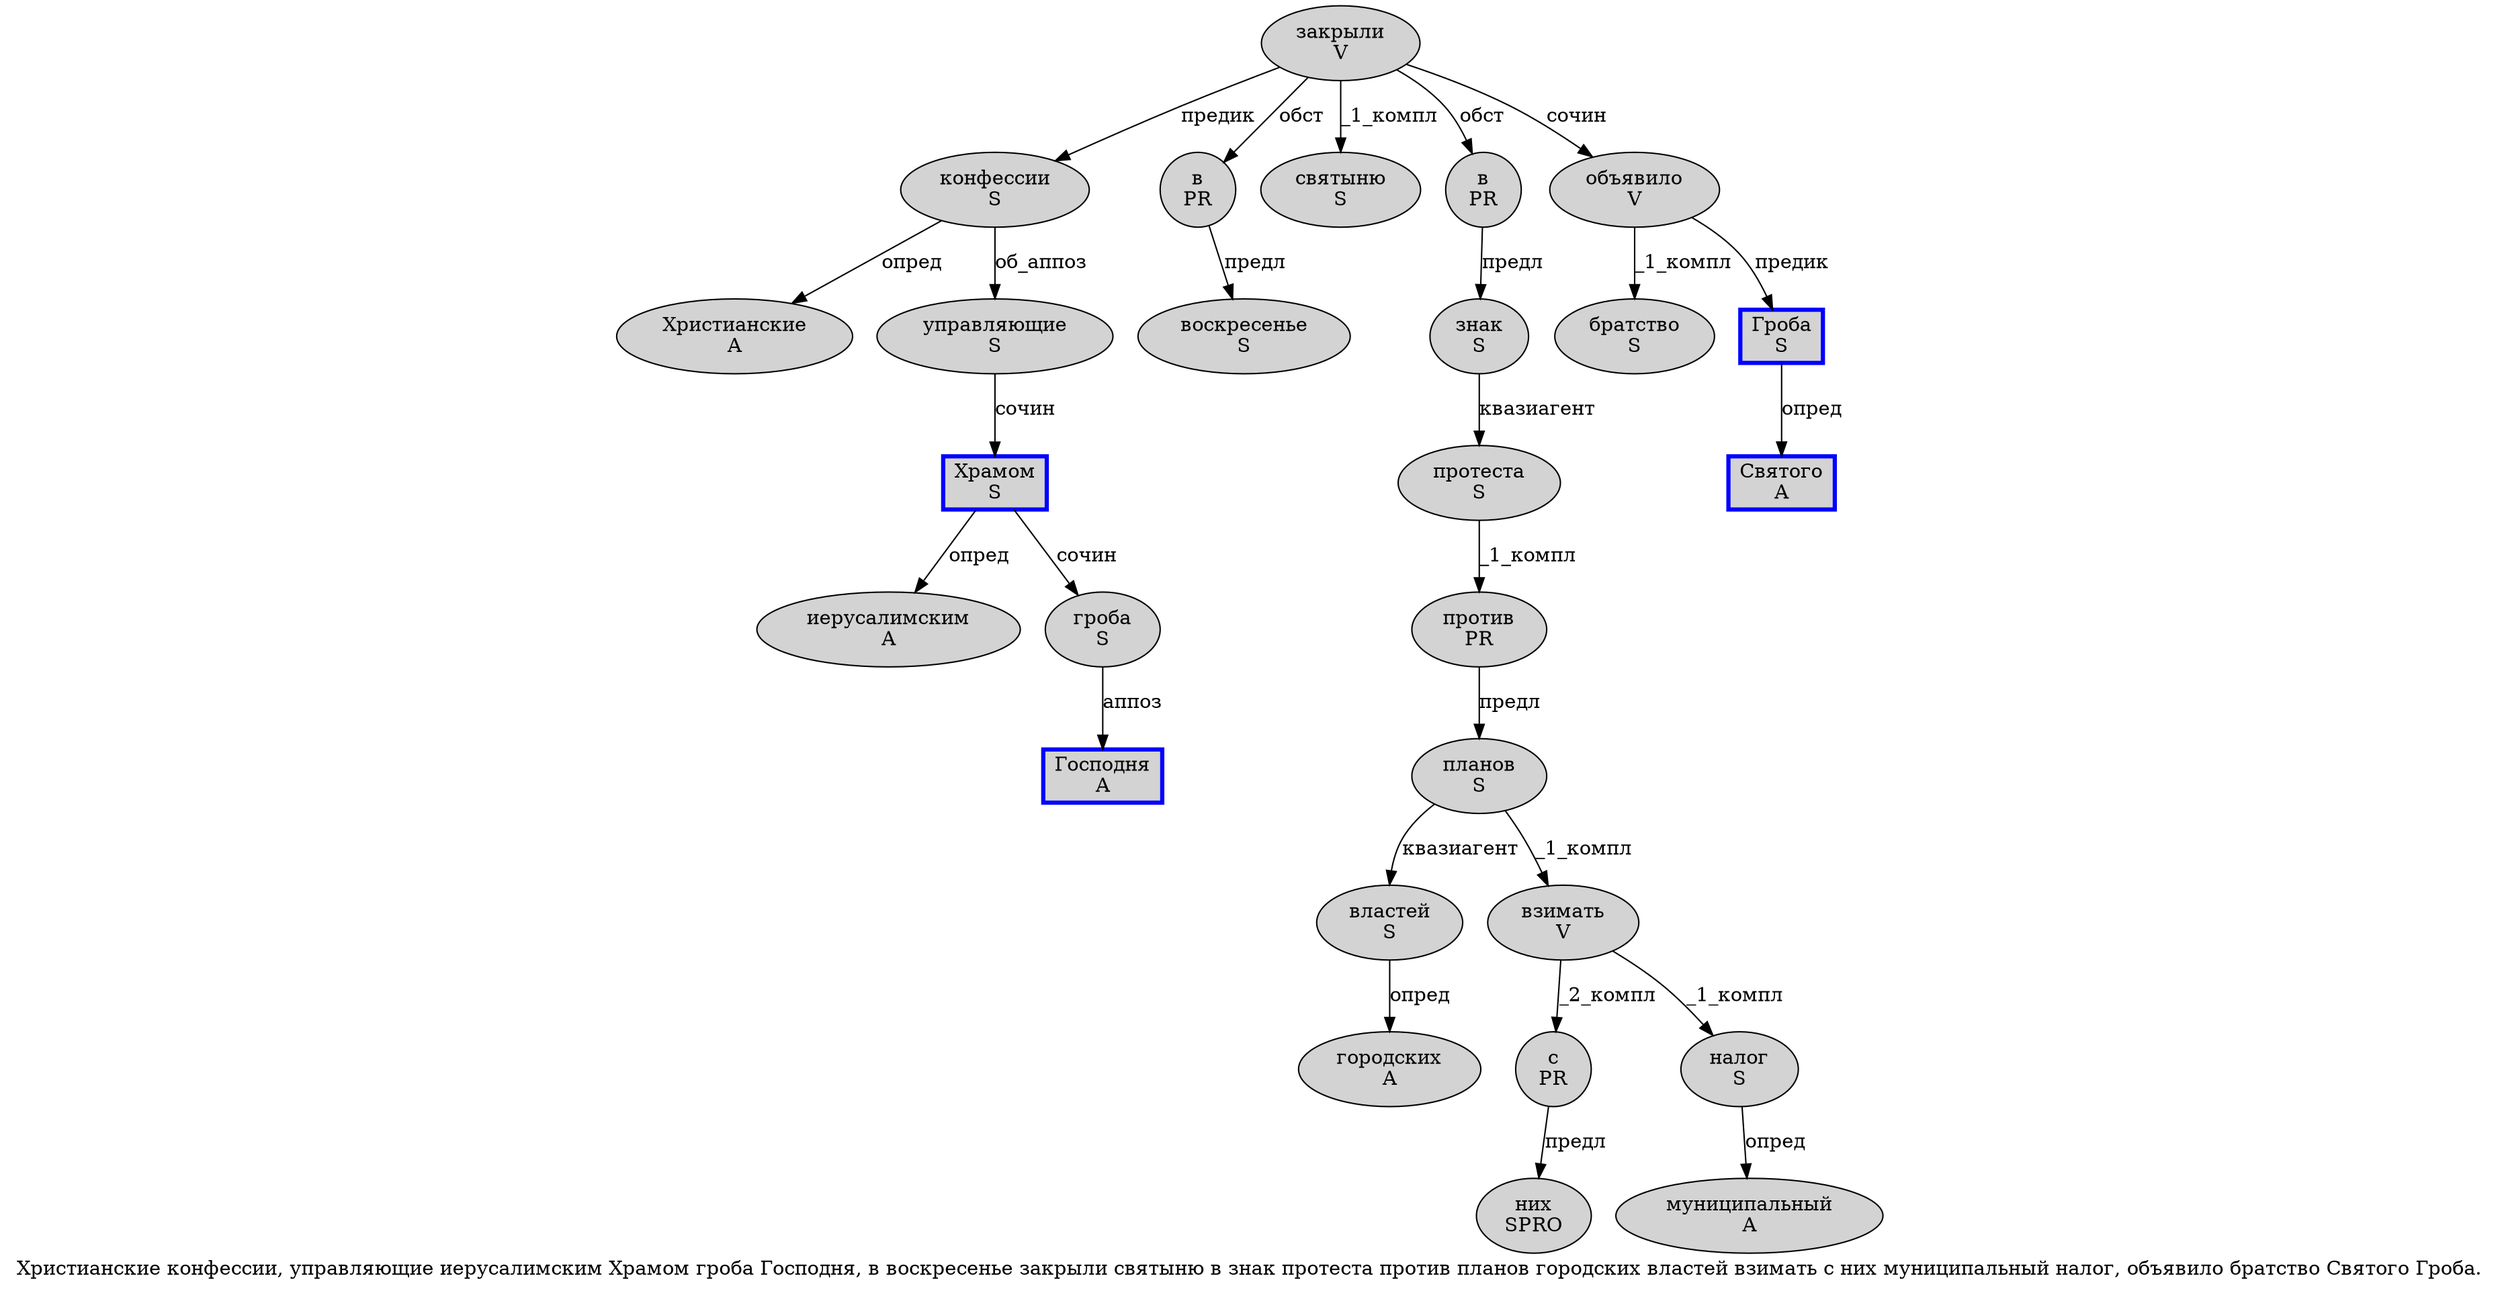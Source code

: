 digraph SENTENCE_1453 {
	graph [label="Христианские конфессии, управляющие иерусалимским Храмом гроба Господня, в воскресенье закрыли святыню в знак протеста против планов городских властей взимать с них муниципальный налог, объявило братство Святого Гроба."]
	node [style=filled]
		0 [label="Христианские
A" color="" fillcolor=lightgray penwidth=1 shape=ellipse]
		1 [label="конфессии
S" color="" fillcolor=lightgray penwidth=1 shape=ellipse]
		3 [label="управляющие
S" color="" fillcolor=lightgray penwidth=1 shape=ellipse]
		4 [label="иерусалимским
A" color="" fillcolor=lightgray penwidth=1 shape=ellipse]
		5 [label="Храмом
S" color=blue fillcolor=lightgray penwidth=3 shape=box]
		6 [label="гроба
S" color="" fillcolor=lightgray penwidth=1 shape=ellipse]
		7 [label="Господня
A" color=blue fillcolor=lightgray penwidth=3 shape=box]
		9 [label="в
PR" color="" fillcolor=lightgray penwidth=1 shape=ellipse]
		10 [label="воскресенье
S" color="" fillcolor=lightgray penwidth=1 shape=ellipse]
		11 [label="закрыли
V" color="" fillcolor=lightgray penwidth=1 shape=ellipse]
		12 [label="святыню
S" color="" fillcolor=lightgray penwidth=1 shape=ellipse]
		13 [label="в
PR" color="" fillcolor=lightgray penwidth=1 shape=ellipse]
		14 [label="знак
S" color="" fillcolor=lightgray penwidth=1 shape=ellipse]
		15 [label="протеста
S" color="" fillcolor=lightgray penwidth=1 shape=ellipse]
		16 [label="против
PR" color="" fillcolor=lightgray penwidth=1 shape=ellipse]
		17 [label="планов
S" color="" fillcolor=lightgray penwidth=1 shape=ellipse]
		18 [label="городских
A" color="" fillcolor=lightgray penwidth=1 shape=ellipse]
		19 [label="властей
S" color="" fillcolor=lightgray penwidth=1 shape=ellipse]
		20 [label="взимать
V" color="" fillcolor=lightgray penwidth=1 shape=ellipse]
		21 [label="с
PR" color="" fillcolor=lightgray penwidth=1 shape=ellipse]
		22 [label="них
SPRO" color="" fillcolor=lightgray penwidth=1 shape=ellipse]
		23 [label="муниципальный
A" color="" fillcolor=lightgray penwidth=1 shape=ellipse]
		24 [label="налог
S" color="" fillcolor=lightgray penwidth=1 shape=ellipse]
		26 [label="объявило
V" color="" fillcolor=lightgray penwidth=1 shape=ellipse]
		27 [label="братство
S" color="" fillcolor=lightgray penwidth=1 shape=ellipse]
		28 [label="Святого
A" color=blue fillcolor=lightgray penwidth=3 shape=box]
		29 [label="Гроба
S" color=blue fillcolor=lightgray penwidth=3 shape=box]
			20 -> 21 [label="_2_компл"]
			20 -> 24 [label="_1_компл"]
			17 -> 19 [label="квазиагент"]
			17 -> 20 [label="_1_компл"]
			13 -> 14 [label="предл"]
			16 -> 17 [label="предл"]
			1 -> 0 [label="опред"]
			1 -> 3 [label="об_аппоз"]
			5 -> 4 [label="опред"]
			5 -> 6 [label="сочин"]
			3 -> 5 [label="сочин"]
			11 -> 1 [label="предик"]
			11 -> 9 [label="обст"]
			11 -> 12 [label="_1_компл"]
			11 -> 13 [label="обст"]
			11 -> 26 [label="сочин"]
			14 -> 15 [label="квазиагент"]
			24 -> 23 [label="опред"]
			19 -> 18 [label="опред"]
			15 -> 16 [label="_1_компл"]
			9 -> 10 [label="предл"]
			6 -> 7 [label="аппоз"]
			26 -> 27 [label="_1_компл"]
			26 -> 29 [label="предик"]
			21 -> 22 [label="предл"]
			29 -> 28 [label="опред"]
}